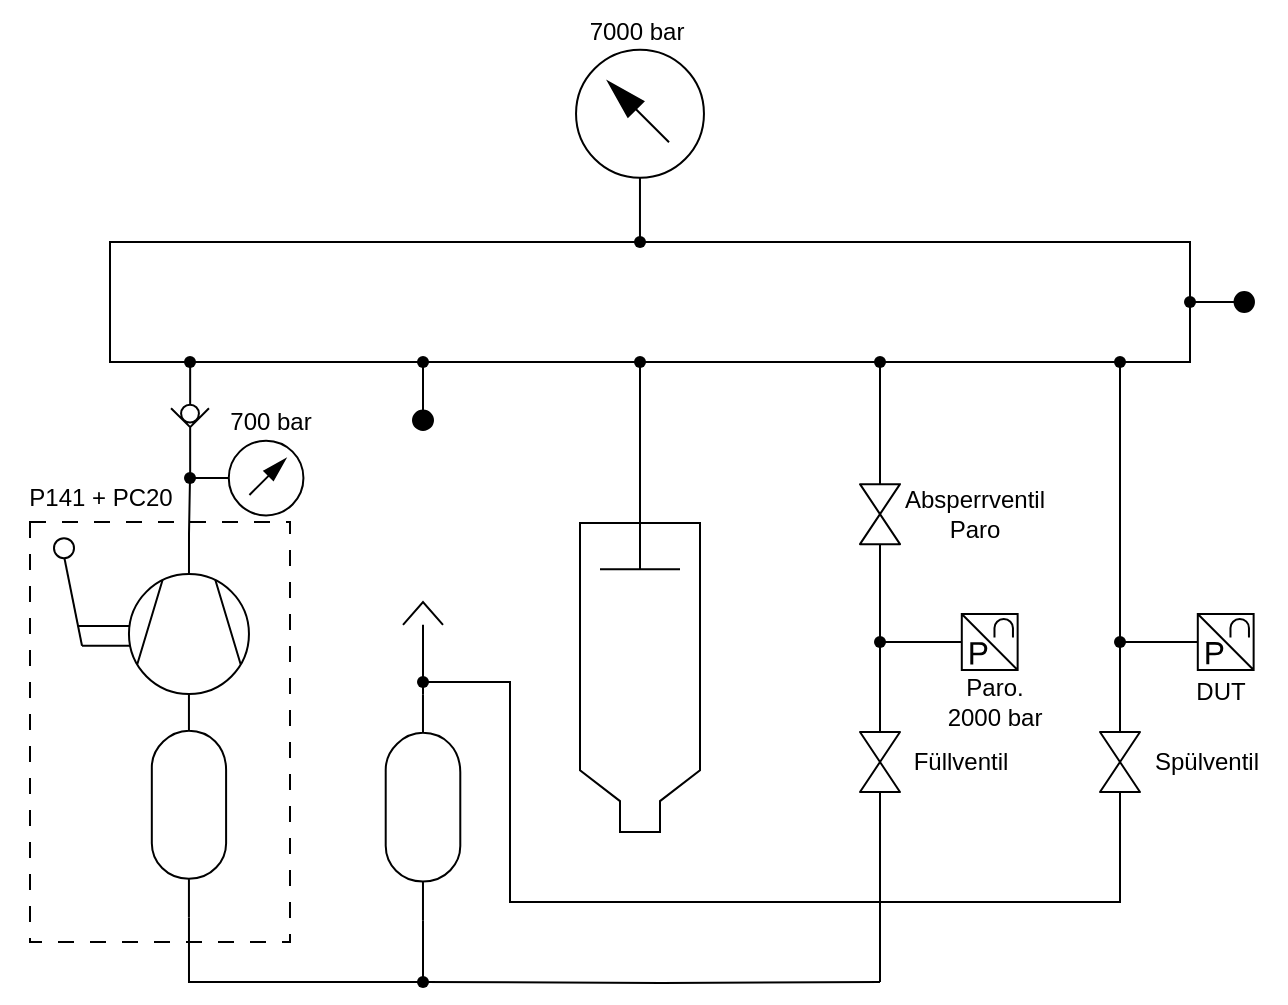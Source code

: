 <mxfile version="26.0.10">
  <diagram name="Seite-1" id="tnOcaeXYcVn4Khgde17v">
    <mxGraphModel dx="979" dy="643" grid="1" gridSize="10" guides="1" tooltips="1" connect="1" arrows="1" fold="1" page="1" pageScale="1" pageWidth="1654" pageHeight="1169" math="0" shadow="0">
      <root>
        <mxCell id="0" />
        <mxCell id="1" parent="0" />
        <mxCell id="jQ6lX08-I3Otiu9kKLvg-66" value="" style="group" vertex="1" connectable="0" parent="1">
          <mxGeometry x="92" y="268.07" width="51" height="53.82" as="geometry" />
        </mxCell>
        <mxCell id="jQ6lX08-I3Otiu9kKLvg-62" value="" style="endArrow=none;html=1;rounded=0;" edge="1" parent="jQ6lX08-I3Otiu9kKLvg-66">
          <mxGeometry width="50" height="50" relative="1" as="geometry">
            <mxPoint x="12" y="43.95" as="sourcePoint" />
            <mxPoint x="49" y="43.95" as="targetPoint" />
          </mxGeometry>
        </mxCell>
        <mxCell id="jQ6lX08-I3Otiu9kKLvg-63" value="" style="endArrow=none;html=1;rounded=0;" edge="1" parent="jQ6lX08-I3Otiu9kKLvg-66">
          <mxGeometry width="50" height="50" relative="1" as="geometry">
            <mxPoint x="14" y="53.82" as="sourcePoint" />
            <mxPoint x="51" y="53.82" as="targetPoint" />
          </mxGeometry>
        </mxCell>
        <mxCell id="jQ6lX08-I3Otiu9kKLvg-64" value="" style="endArrow=none;html=1;rounded=0;" edge="1" parent="jQ6lX08-I3Otiu9kKLvg-66">
          <mxGeometry width="50" height="50" relative="1" as="geometry">
            <mxPoint x="14" y="53.82" as="sourcePoint" />
            <mxPoint x="4" y="3.93" as="targetPoint" />
          </mxGeometry>
        </mxCell>
        <mxCell id="jQ6lX08-I3Otiu9kKLvg-65" value="" style="ellipse;whiteSpace=wrap;html=1;aspect=fixed;" vertex="1" parent="jQ6lX08-I3Otiu9kKLvg-66">
          <mxGeometry width="10" height="10" as="geometry" />
        </mxCell>
        <mxCell id="jQ6lX08-I3Otiu9kKLvg-1" value="" style="verticalLabelPosition=bottom;aspect=fixed;html=1;verticalAlign=top;fillColor=strokeColor;align=center;outlineConnect=0;shape=mxgraph.fluid_power.x10700;points=[[0.5,0,0],[0.5,1,0]]" vertex="1" parent="1">
          <mxGeometry x="150.52" y="180" width="18.96" height="56.04" as="geometry" />
        </mxCell>
        <mxCell id="jQ6lX08-I3Otiu9kKLvg-2" value="" style="verticalLabelPosition=bottom;aspect=fixed;html=1;verticalAlign=top;fillColor=strokeColor;align=center;outlineConnect=0;shape=mxgraph.fluid_power.x12370;points=[[0,0.5,0],[1,0.5,0]];rotation=-90;" vertex="1" parent="1">
          <mxGeometry x="103.21" y="382.86" width="112.54" height="37.14" as="geometry" />
        </mxCell>
        <mxCell id="jQ6lX08-I3Otiu9kKLvg-3" value="" style="verticalLabelPosition=bottom;aspect=fixed;html=1;verticalAlign=top;fillColor=strokeColor;align=center;outlineConnect=0;shape=mxgraph.fluid_power.x12370;points=[[0,0.5,0],[1,0.5,0]];rotation=-90;" vertex="1" parent="1">
          <mxGeometry x="220.0" y="384" width="113" height="37.29" as="geometry" />
        </mxCell>
        <mxCell id="jQ6lX08-I3Otiu9kKLvg-54" style="edgeStyle=orthogonalEdgeStyle;rounded=0;orthogonalLoop=1;jettySize=auto;html=1;endArrow=none;startFill=0;" edge="1" parent="1" source="jQ6lX08-I3Otiu9kKLvg-7" target="jQ6lX08-I3Otiu9kKLvg-39">
          <mxGeometry relative="1" as="geometry" />
        </mxCell>
        <mxCell id="jQ6lX08-I3Otiu9kKLvg-7" value="" style="verticalLabelPosition=bottom;align=center;html=1;verticalAlign=top;pointerEvents=1;dashed=0;shape=mxgraph.pid2valves.valve;valveType=gate;rotation=-90;" vertex="1" parent="1">
          <mxGeometry x="490" y="370" width="30" height="20" as="geometry" />
        </mxCell>
        <mxCell id="jQ6lX08-I3Otiu9kKLvg-51" style="edgeStyle=orthogonalEdgeStyle;rounded=0;orthogonalLoop=1;jettySize=auto;html=1;entryX=1;entryY=0.5;entryDx=0;entryDy=0;entryPerimeter=0;endArrow=none;startFill=0;" edge="1" parent="1" source="jQ6lX08-I3Otiu9kKLvg-8" target="jQ6lX08-I3Otiu9kKLvg-3">
          <mxGeometry relative="1" as="geometry">
            <mxPoint x="280" y="320" as="targetPoint" />
            <Array as="points">
              <mxPoint x="625" y="450" />
              <mxPoint x="320" y="450" />
              <mxPoint x="320" y="340" />
              <mxPoint x="277" y="340" />
            </Array>
          </mxGeometry>
        </mxCell>
        <mxCell id="jQ6lX08-I3Otiu9kKLvg-8" value="" style="verticalLabelPosition=bottom;align=center;html=1;verticalAlign=top;pointerEvents=1;dashed=0;shape=mxgraph.pid2valves.valve;valveType=gate;rotation=-90;" vertex="1" parent="1">
          <mxGeometry x="610" y="370" width="30" height="20" as="geometry" />
        </mxCell>
        <mxCell id="jQ6lX08-I3Otiu9kKLvg-41" style="edgeStyle=orthogonalEdgeStyle;rounded=0;orthogonalLoop=1;jettySize=auto;html=1;endArrow=none;startFill=0;" edge="1" parent="1" source="jQ6lX08-I3Otiu9kKLvg-9" target="jQ6lX08-I3Otiu9kKLvg-40">
          <mxGeometry relative="1" as="geometry" />
        </mxCell>
        <mxCell id="jQ6lX08-I3Otiu9kKLvg-53" style="edgeStyle=orthogonalEdgeStyle;rounded=0;orthogonalLoop=1;jettySize=auto;html=1;endArrow=none;startFill=0;" edge="1" parent="1" source="jQ6lX08-I3Otiu9kKLvg-9">
          <mxGeometry relative="1" as="geometry">
            <mxPoint x="505" y="320" as="targetPoint" />
          </mxGeometry>
        </mxCell>
        <mxCell id="jQ6lX08-I3Otiu9kKLvg-9" value="" style="verticalLabelPosition=bottom;align=center;html=1;verticalAlign=top;pointerEvents=1;dashed=0;shape=mxgraph.pid2valves.valve;valveType=gate;rotation=-90;" vertex="1" parent="1">
          <mxGeometry x="490" y="246.07" width="30" height="20" as="geometry" />
        </mxCell>
        <mxCell id="jQ6lX08-I3Otiu9kKLvg-34" style="edgeStyle=orthogonalEdgeStyle;rounded=0;orthogonalLoop=1;jettySize=auto;html=1;endArrow=none;startFill=0;" edge="1" parent="1" source="jQ6lX08-I3Otiu9kKLvg-10" target="jQ6lX08-I3Otiu9kKLvg-20">
          <mxGeometry relative="1" as="geometry" />
        </mxCell>
        <mxCell id="jQ6lX08-I3Otiu9kKLvg-10" value="" style="shape=mxgraph.pid.compressors_-_iso.compressor,_vacuum_pump;html=1;pointerEvents=1;align=center;verticalLabelPosition=bottom;verticalAlign=top;dashed=0;rotation=-90;fillColor=light-dark(#FFFFFF,#EDEDED);" vertex="1" parent="1">
          <mxGeometry x="129.48" y="286.04" width="60" height="60" as="geometry" />
        </mxCell>
        <mxCell id="jQ6lX08-I3Otiu9kKLvg-13" value="" style="shape=waypoint;sketch=0;fillStyle=solid;size=6;pointerEvents=1;points=[];fillColor=none;resizable=0;rotatable=0;perimeter=centerPerimeter;snapToPoint=1;" vertex="1" parent="1">
          <mxGeometry x="266.5" y="480" width="20" height="20" as="geometry" />
        </mxCell>
        <mxCell id="jQ6lX08-I3Otiu9kKLvg-15" style="edgeStyle=orthogonalEdgeStyle;rounded=0;orthogonalLoop=1;jettySize=auto;html=1;exitX=0;exitY=0.5;exitDx=0;exitDy=0;exitPerimeter=0;entryX=0.354;entryY=0.607;entryDx=0;entryDy=0;entryPerimeter=0;endArrow=none;startFill=0;" edge="1" parent="1" source="jQ6lX08-I3Otiu9kKLvg-2" target="jQ6lX08-I3Otiu9kKLvg-13">
          <mxGeometry relative="1" as="geometry">
            <Array as="points">
              <mxPoint x="160" y="490" />
            </Array>
          </mxGeometry>
        </mxCell>
        <mxCell id="jQ6lX08-I3Otiu9kKLvg-25" style="edgeStyle=orthogonalEdgeStyle;rounded=0;orthogonalLoop=1;jettySize=auto;html=1;endArrow=none;startFill=0;" edge="1" parent="1" source="jQ6lX08-I3Otiu9kKLvg-17" target="jQ6lX08-I3Otiu9kKLvg-24">
          <mxGeometry relative="1" as="geometry" />
        </mxCell>
        <mxCell id="jQ6lX08-I3Otiu9kKLvg-17" value="" style="shape=mxgraph.pid.shaping_machines.extruder_(piston);html=1;pointerEvents=1;align=center;verticalLabelPosition=bottom;verticalAlign=top;dashed=0;rotation=90;" vertex="1" parent="1">
          <mxGeometry x="300" y="300" width="170" height="60" as="geometry" />
        </mxCell>
        <mxCell id="jQ6lX08-I3Otiu9kKLvg-18" value="" style="rounded=0;whiteSpace=wrap;html=1;" vertex="1" parent="1">
          <mxGeometry x="120" y="120" width="540" height="60" as="geometry" />
        </mxCell>
        <mxCell id="jQ6lX08-I3Otiu9kKLvg-19" value="" style="shape=waypoint;sketch=0;fillStyle=solid;size=6;pointerEvents=1;points=[];fillColor=none;resizable=0;rotatable=0;perimeter=centerPerimeter;snapToPoint=1;" vertex="1" parent="1">
          <mxGeometry x="150" y="170" width="20" height="20" as="geometry" />
        </mxCell>
        <mxCell id="jQ6lX08-I3Otiu9kKLvg-20" value="" style="shape=waypoint;sketch=0;fillStyle=solid;size=6;pointerEvents=1;points=[];fillColor=none;resizable=0;rotatable=0;perimeter=centerPerimeter;snapToPoint=1;" vertex="1" parent="1">
          <mxGeometry x="150.0" y="228.02" width="20" height="20" as="geometry" />
        </mxCell>
        <mxCell id="jQ6lX08-I3Otiu9kKLvg-21" value="" style="shape=waypoint;sketch=0;fillStyle=solid;size=6;pointerEvents=1;points=[];fillColor=none;resizable=0;rotatable=0;perimeter=centerPerimeter;snapToPoint=1;" vertex="1" parent="1">
          <mxGeometry x="615" y="310" width="20" height="20" as="geometry" />
        </mxCell>
        <mxCell id="jQ6lX08-I3Otiu9kKLvg-22" value="" style="shape=waypoint;sketch=0;fillStyle=solid;size=6;pointerEvents=1;points=[];fillColor=none;resizable=0;rotatable=0;perimeter=centerPerimeter;snapToPoint=1;" vertex="1" parent="1">
          <mxGeometry x="615" y="170" width="20" height="20" as="geometry" />
        </mxCell>
        <mxCell id="jQ6lX08-I3Otiu9kKLvg-23" value="" style="shape=waypoint;sketch=0;fillStyle=solid;size=6;pointerEvents=1;points=[];fillColor=none;resizable=0;rotatable=0;perimeter=centerPerimeter;snapToPoint=1;" vertex="1" parent="1">
          <mxGeometry x="375" y="110" width="20" height="20" as="geometry" />
        </mxCell>
        <mxCell id="jQ6lX08-I3Otiu9kKLvg-24" value="" style="shape=waypoint;sketch=0;fillStyle=solid;size=6;pointerEvents=1;points=[];fillColor=none;resizable=0;rotatable=0;perimeter=centerPerimeter;snapToPoint=1;" vertex="1" parent="1">
          <mxGeometry x="375" y="170" width="20" height="20" as="geometry" />
        </mxCell>
        <mxCell id="jQ6lX08-I3Otiu9kKLvg-27" value="" style="verticalLabelPosition=bottom;aspect=fixed;html=1;verticalAlign=top;fillColor=strokeColor;align=center;outlineConnect=0;shape=mxgraph.fluid_power.x11820;points=[[0.5,1,0]]" vertex="1" parent="1">
          <mxGeometry x="353.02" y="23.9" width="63.96" height="96.1" as="geometry" />
        </mxCell>
        <mxCell id="jQ6lX08-I3Otiu9kKLvg-32" style="edgeStyle=orthogonalEdgeStyle;rounded=0;orthogonalLoop=1;jettySize=auto;html=1;exitX=0;exitY=0.5;exitDx=0;exitDy=0;exitPerimeter=0;endArrow=none;startFill=0;" edge="1" parent="1" source="jQ6lX08-I3Otiu9kKLvg-28" target="jQ6lX08-I3Otiu9kKLvg-21">
          <mxGeometry relative="1" as="geometry" />
        </mxCell>
        <mxCell id="jQ6lX08-I3Otiu9kKLvg-28" value="" style="verticalLabelPosition=bottom;aspect=fixed;html=1;verticalAlign=top;fillColor=strokeColor;align=center;outlineConnect=0;shape=mxgraph.fluid_power.x11770;points=[[0,0.5,0]]" vertex="1" parent="1">
          <mxGeometry x="645" y="306.02" width="46.82" height="27.96" as="geometry" />
        </mxCell>
        <mxCell id="jQ6lX08-I3Otiu9kKLvg-30" style="edgeStyle=orthogonalEdgeStyle;rounded=0;orthogonalLoop=1;jettySize=auto;html=1;entryX=0.5;entryY=0.667;entryDx=0;entryDy=0;entryPerimeter=0;endArrow=none;startFill=0;" edge="1" parent="1" source="jQ6lX08-I3Otiu9kKLvg-8" target="jQ6lX08-I3Otiu9kKLvg-21">
          <mxGeometry relative="1" as="geometry" />
        </mxCell>
        <mxCell id="jQ6lX08-I3Otiu9kKLvg-35" value="" style="verticalLabelPosition=bottom;aspect=fixed;html=1;verticalAlign=top;fillColor=strokeColor;align=center;outlineConnect=0;shape=mxgraph.fluid_power.x11820;points=[[0.5,1,0]];rotation=90;" vertex="1" parent="1">
          <mxGeometry x="170" y="209.97" width="37.34" height="56.1" as="geometry" />
        </mxCell>
        <mxCell id="jQ6lX08-I3Otiu9kKLvg-36" style="edgeStyle=orthogonalEdgeStyle;rounded=0;orthogonalLoop=1;jettySize=auto;html=1;entryX=0.49;entryY=0.84;entryDx=0;entryDy=0;entryPerimeter=0;endArrow=none;startFill=0;" edge="1" parent="1" source="jQ6lX08-I3Otiu9kKLvg-21" target="jQ6lX08-I3Otiu9kKLvg-22">
          <mxGeometry relative="1" as="geometry" />
        </mxCell>
        <mxCell id="jQ6lX08-I3Otiu9kKLvg-39" value="" style="shape=waypoint;sketch=0;fillStyle=solid;size=6;pointerEvents=1;points=[];fillColor=none;resizable=0;rotatable=0;perimeter=centerPerimeter;snapToPoint=1;" vertex="1" parent="1">
          <mxGeometry x="495" y="310.02" width="20" height="20" as="geometry" />
        </mxCell>
        <mxCell id="jQ6lX08-I3Otiu9kKLvg-40" value="" style="shape=waypoint;sketch=0;fillStyle=solid;size=6;pointerEvents=1;points=[];fillColor=none;resizable=0;rotatable=0;perimeter=centerPerimeter;snapToPoint=1;" vertex="1" parent="1">
          <mxGeometry x="495" y="170" width="20" height="20" as="geometry" />
        </mxCell>
        <mxCell id="jQ6lX08-I3Otiu9kKLvg-52" style="edgeStyle=orthogonalEdgeStyle;rounded=0;orthogonalLoop=1;jettySize=auto;html=1;endArrow=none;startFill=0;" edge="1" parent="1" source="jQ6lX08-I3Otiu9kKLvg-42" target="jQ6lX08-I3Otiu9kKLvg-39">
          <mxGeometry relative="1" as="geometry" />
        </mxCell>
        <mxCell id="jQ6lX08-I3Otiu9kKLvg-42" value="" style="verticalLabelPosition=bottom;aspect=fixed;html=1;verticalAlign=top;fillColor=strokeColor;align=center;outlineConnect=0;shape=mxgraph.fluid_power.x11770;points=[[0,0.5,0]]" vertex="1" parent="1">
          <mxGeometry x="527" y="306.04" width="46.82" height="27.96" as="geometry" />
        </mxCell>
        <mxCell id="jQ6lX08-I3Otiu9kKLvg-48" style="edgeStyle=orthogonalEdgeStyle;rounded=0;orthogonalLoop=1;jettySize=auto;html=1;entryX=0.892;entryY=0.567;entryDx=0;entryDy=0;entryPerimeter=0;endArrow=none;startFill=0;" edge="1" parent="1" target="jQ6lX08-I3Otiu9kKLvg-13">
          <mxGeometry relative="1" as="geometry">
            <mxPoint x="505" y="490" as="sourcePoint" />
            <Array as="points" />
          </mxGeometry>
        </mxCell>
        <mxCell id="jQ6lX08-I3Otiu9kKLvg-49" value="" style="edgeStyle=orthogonalEdgeStyle;rounded=0;orthogonalLoop=1;jettySize=auto;html=1;entryDx=0;entryDy=0;entryPerimeter=0;endArrow=none;startFill=0;" edge="1" parent="1" source="jQ6lX08-I3Otiu9kKLvg-7">
          <mxGeometry relative="1" as="geometry">
            <mxPoint x="505" y="395" as="sourcePoint" />
            <mxPoint x="505" y="490" as="targetPoint" />
            <Array as="points">
              <mxPoint x="505" y="490" />
            </Array>
          </mxGeometry>
        </mxCell>
        <mxCell id="jQ6lX08-I3Otiu9kKLvg-55" style="edgeStyle=orthogonalEdgeStyle;rounded=0;orthogonalLoop=1;jettySize=auto;html=1;entryX=0;entryY=0.5;entryDx=0;entryDy=0;entryPerimeter=0;endArrow=none;startFill=0;" edge="1" parent="1" source="jQ6lX08-I3Otiu9kKLvg-13" target="jQ6lX08-I3Otiu9kKLvg-3">
          <mxGeometry relative="1" as="geometry" />
        </mxCell>
        <mxCell id="jQ6lX08-I3Otiu9kKLvg-56" value="" style="verticalLabelPosition=bottom;align=center;dashed=0;html=1;verticalAlign=top;shape=mxgraph.pid.fittings.vent;" vertex="1" parent="1">
          <mxGeometry x="266.5" y="300" width="20" height="40" as="geometry" />
        </mxCell>
        <mxCell id="jQ6lX08-I3Otiu9kKLvg-57" value="" style="shape=waypoint;sketch=0;fillStyle=solid;size=6;pointerEvents=1;points=[];fillColor=none;resizable=0;rotatable=0;perimeter=centerPerimeter;snapToPoint=1;" vertex="1" parent="1">
          <mxGeometry x="266.5" y="330" width="20" height="20" as="geometry" />
        </mxCell>
        <mxCell id="jQ6lX08-I3Otiu9kKLvg-58" value="" style="shape=waypoint;sketch=0;fillStyle=solid;size=6;pointerEvents=1;points=[];fillColor=none;resizable=0;rotatable=0;perimeter=centerPerimeter;snapToPoint=1;" vertex="1" parent="1">
          <mxGeometry x="266.5" y="170" width="20" height="20" as="geometry" />
        </mxCell>
        <mxCell id="jQ6lX08-I3Otiu9kKLvg-59" value="" style="verticalLabelPosition=bottom;align=center;dashed=0;html=1;verticalAlign=top;shape=mxgraph.pid.fittings.blind_disc2;rotation=-180;" vertex="1" parent="1">
          <mxGeometry x="271.5" y="180" width="10" height="33.96" as="geometry" />
        </mxCell>
        <mxCell id="jQ6lX08-I3Otiu9kKLvg-60" value="" style="verticalLabelPosition=bottom;align=center;dashed=0;html=1;verticalAlign=top;shape=mxgraph.pid.fittings.blind_disc2;rotation=90;" vertex="1" parent="1">
          <mxGeometry x="670" y="133.02" width="10" height="33.96" as="geometry" />
        </mxCell>
        <mxCell id="jQ6lX08-I3Otiu9kKLvg-61" value="" style="shape=waypoint;sketch=0;fillStyle=solid;size=6;pointerEvents=1;points=[];fillColor=none;resizable=0;rotatable=0;perimeter=centerPerimeter;snapToPoint=1;" vertex="1" parent="1">
          <mxGeometry x="650" y="140" width="20" height="20" as="geometry" />
        </mxCell>
        <mxCell id="jQ6lX08-I3Otiu9kKLvg-67" value="700 bar" style="text;html=1;align=center;verticalAlign=middle;resizable=0;points=[];autosize=1;strokeColor=none;fillColor=none;" vertex="1" parent="1">
          <mxGeometry x="170" y="195.04" width="60" height="30" as="geometry" />
        </mxCell>
        <mxCell id="jQ6lX08-I3Otiu9kKLvg-68" value="" style="rounded=0;whiteSpace=wrap;html=1;gradientColor=default;fillColor=none;dashed=1;dashPattern=8 8;" vertex="1" parent="1">
          <mxGeometry x="80" y="260" width="130" height="210" as="geometry" />
        </mxCell>
        <mxCell id="jQ6lX08-I3Otiu9kKLvg-69" value="7000 bar" style="text;html=1;align=center;verticalAlign=middle;resizable=0;points=[];autosize=1;strokeColor=none;fillColor=none;" vertex="1" parent="1">
          <mxGeometry x="348.02" y="-2.842e-14" width="70" height="30" as="geometry" />
        </mxCell>
        <mxCell id="jQ6lX08-I3Otiu9kKLvg-70" value="Paro.&lt;div&gt;2000 bar&lt;/div&gt;" style="text;html=1;align=center;verticalAlign=middle;resizable=0;points=[];autosize=1;strokeColor=none;fillColor=none;" vertex="1" parent="1">
          <mxGeometry x="527" y="330" width="70" height="40" as="geometry" />
        </mxCell>
        <mxCell id="jQ6lX08-I3Otiu9kKLvg-71" value="DUT" style="text;html=1;align=center;verticalAlign=middle;resizable=0;points=[];autosize=1;strokeColor=none;fillColor=none;" vertex="1" parent="1">
          <mxGeometry x="650" y="330.02" width="50" height="30" as="geometry" />
        </mxCell>
        <mxCell id="jQ6lX08-I3Otiu9kKLvg-72" value="P141 + PC20" style="text;html=1;align=center;verticalAlign=middle;resizable=0;points=[];autosize=1;strokeColor=none;fillColor=none;" vertex="1" parent="1">
          <mxGeometry x="65" y="233.0" width="100" height="30" as="geometry" />
        </mxCell>
        <mxCell id="jQ6lX08-I3Otiu9kKLvg-73" value="Füllventil" style="text;html=1;align=center;verticalAlign=middle;resizable=0;points=[];autosize=1;strokeColor=none;fillColor=none;" vertex="1" parent="1">
          <mxGeometry x="510" y="365" width="70" height="30" as="geometry" />
        </mxCell>
        <mxCell id="jQ6lX08-I3Otiu9kKLvg-74" value="Spülventil" style="text;html=1;align=center;verticalAlign=middle;resizable=0;points=[];autosize=1;strokeColor=none;fillColor=none;" vertex="1" parent="1">
          <mxGeometry x="628" y="365" width="80" height="30" as="geometry" />
        </mxCell>
        <mxCell id="jQ6lX08-I3Otiu9kKLvg-75" value="Absperrventil&lt;div&gt;Paro&lt;/div&gt;" style="text;html=1;align=center;verticalAlign=middle;resizable=0;points=[];autosize=1;strokeColor=none;fillColor=none;" vertex="1" parent="1">
          <mxGeometry x="507" y="236.04" width="90" height="40" as="geometry" />
        </mxCell>
      </root>
    </mxGraphModel>
  </diagram>
</mxfile>
